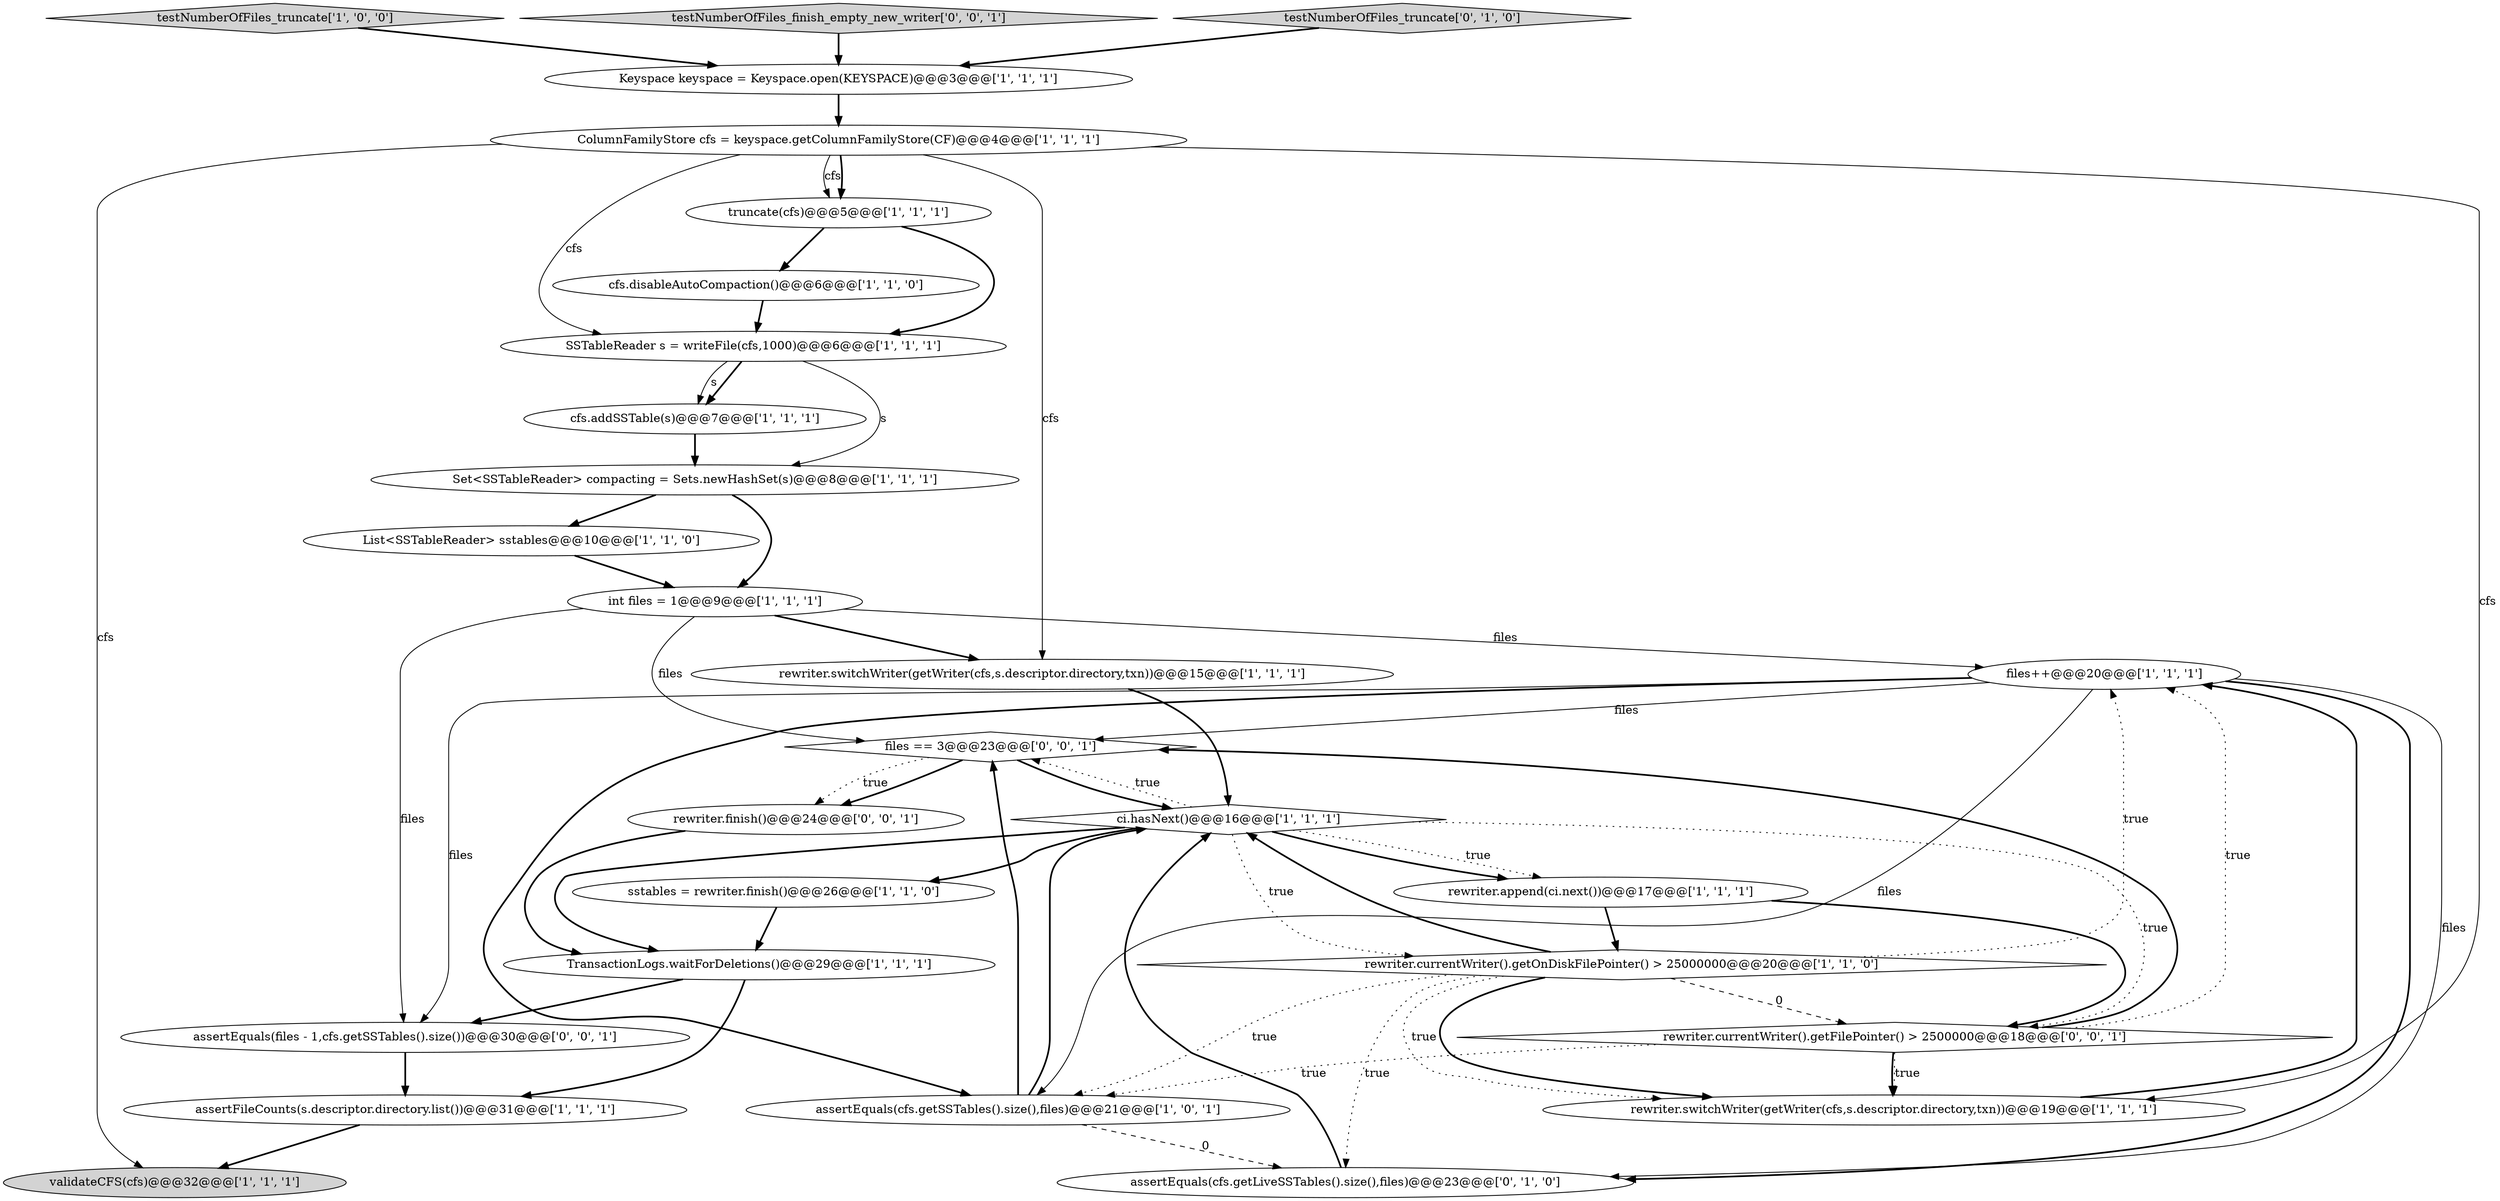 digraph {
1 [style = filled, label = "List<SSTableReader> sstables@@@10@@@['1', '1', '0']", fillcolor = white, shape = ellipse image = "AAA0AAABBB1BBB"];
25 [style = filled, label = "rewriter.currentWriter().getFilePointer() > 2500000@@@18@@@['0', '0', '1']", fillcolor = white, shape = diamond image = "AAA0AAABBB3BBB"];
17 [style = filled, label = "TransactionLogs.waitForDeletions()@@@29@@@['1', '1', '1']", fillcolor = white, shape = ellipse image = "AAA0AAABBB1BBB"];
19 [style = filled, label = "testNumberOfFiles_truncate['1', '0', '0']", fillcolor = lightgray, shape = diamond image = "AAA0AAABBB1BBB"];
7 [style = filled, label = "rewriter.currentWriter().getOnDiskFilePointer() > 25000000@@@20@@@['1', '1', '0']", fillcolor = white, shape = diamond image = "AAA0AAABBB1BBB"];
8 [style = filled, label = "files++@@@20@@@['1', '1', '1']", fillcolor = white, shape = ellipse image = "AAA0AAABBB1BBB"];
0 [style = filled, label = "int files = 1@@@9@@@['1', '1', '1']", fillcolor = white, shape = ellipse image = "AAA0AAABBB1BBB"];
16 [style = filled, label = "rewriter.switchWriter(getWriter(cfs,s.descriptor.directory,txn))@@@19@@@['1', '1', '1']", fillcolor = white, shape = ellipse image = "AAA0AAABBB1BBB"];
4 [style = filled, label = "ColumnFamilyStore cfs = keyspace.getColumnFamilyStore(CF)@@@4@@@['1', '1', '1']", fillcolor = white, shape = ellipse image = "AAA0AAABBB1BBB"];
5 [style = filled, label = "Set<SSTableReader> compacting = Sets.newHashSet(s)@@@8@@@['1', '1', '1']", fillcolor = white, shape = ellipse image = "AAA0AAABBB1BBB"];
24 [style = filled, label = "assertEquals(files - 1,cfs.getSSTables().size())@@@30@@@['0', '0', '1']", fillcolor = white, shape = ellipse image = "AAA0AAABBB3BBB"];
10 [style = filled, label = "validateCFS(cfs)@@@32@@@['1', '1', '1']", fillcolor = lightgray, shape = ellipse image = "AAA0AAABBB1BBB"];
26 [style = filled, label = "files == 3@@@23@@@['0', '0', '1']", fillcolor = white, shape = diamond image = "AAA0AAABBB3BBB"];
15 [style = filled, label = "truncate(cfs)@@@5@@@['1', '1', '1']", fillcolor = white, shape = ellipse image = "AAA0AAABBB1BBB"];
27 [style = filled, label = "testNumberOfFiles_finish_empty_new_writer['0', '0', '1']", fillcolor = lightgray, shape = diamond image = "AAA0AAABBB3BBB"];
18 [style = filled, label = "Keyspace keyspace = Keyspace.open(KEYSPACE)@@@3@@@['1', '1', '1']", fillcolor = white, shape = ellipse image = "AAA0AAABBB1BBB"];
3 [style = filled, label = "SSTableReader s = writeFile(cfs,1000)@@@6@@@['1', '1', '1']", fillcolor = white, shape = ellipse image = "AAA0AAABBB1BBB"];
21 [style = filled, label = "assertEquals(cfs.getLiveSSTables().size(),files)@@@23@@@['0', '1', '0']", fillcolor = white, shape = ellipse image = "AAA1AAABBB2BBB"];
22 [style = filled, label = "testNumberOfFiles_truncate['0', '1', '0']", fillcolor = lightgray, shape = diamond image = "AAA0AAABBB2BBB"];
23 [style = filled, label = "rewriter.finish()@@@24@@@['0', '0', '1']", fillcolor = white, shape = ellipse image = "AAA0AAABBB3BBB"];
20 [style = filled, label = "sstables = rewriter.finish()@@@26@@@['1', '1', '0']", fillcolor = white, shape = ellipse image = "AAA0AAABBB1BBB"];
2 [style = filled, label = "assertEquals(cfs.getSSTables().size(),files)@@@21@@@['1', '0', '1']", fillcolor = white, shape = ellipse image = "AAA0AAABBB1BBB"];
13 [style = filled, label = "cfs.disableAutoCompaction()@@@6@@@['1', '1', '0']", fillcolor = white, shape = ellipse image = "AAA0AAABBB1BBB"];
11 [style = filled, label = "cfs.addSSTable(s)@@@7@@@['1', '1', '1']", fillcolor = white, shape = ellipse image = "AAA0AAABBB1BBB"];
14 [style = filled, label = "rewriter.append(ci.next())@@@17@@@['1', '1', '1']", fillcolor = white, shape = ellipse image = "AAA0AAABBB1BBB"];
9 [style = filled, label = "assertFileCounts(s.descriptor.directory.list())@@@31@@@['1', '1', '1']", fillcolor = white, shape = ellipse image = "AAA0AAABBB1BBB"];
6 [style = filled, label = "rewriter.switchWriter(getWriter(cfs,s.descriptor.directory,txn))@@@15@@@['1', '1', '1']", fillcolor = white, shape = ellipse image = "AAA0AAABBB1BBB"];
12 [style = filled, label = "ci.hasNext()@@@16@@@['1', '1', '1']", fillcolor = white, shape = diamond image = "AAA0AAABBB1BBB"];
0->6 [style = bold, label=""];
7->2 [style = dotted, label="true"];
12->7 [style = dotted, label="true"];
12->25 [style = dotted, label="true"];
4->16 [style = solid, label="cfs"];
14->7 [style = bold, label=""];
3->5 [style = solid, label="s"];
3->11 [style = bold, label=""];
7->21 [style = dotted, label="true"];
2->26 [style = bold, label=""];
12->14 [style = dotted, label="true"];
3->11 [style = solid, label="s"];
12->14 [style = bold, label=""];
25->8 [style = dotted, label="true"];
7->8 [style = dotted, label="true"];
5->1 [style = bold, label=""];
4->3 [style = solid, label="cfs"];
25->26 [style = bold, label=""];
7->16 [style = bold, label=""];
25->16 [style = dotted, label="true"];
16->8 [style = bold, label=""];
8->2 [style = solid, label="files"];
4->15 [style = solid, label="cfs"];
12->26 [style = dotted, label="true"];
8->24 [style = solid, label="files"];
4->6 [style = solid, label="cfs"];
7->25 [style = dashed, label="0"];
8->26 [style = solid, label="files"];
8->21 [style = bold, label=""];
0->26 [style = solid, label="files"];
21->12 [style = bold, label=""];
26->23 [style = dotted, label="true"];
5->0 [style = bold, label=""];
8->2 [style = bold, label=""];
12->17 [style = bold, label=""];
7->12 [style = bold, label=""];
25->16 [style = bold, label=""];
17->24 [style = bold, label=""];
0->8 [style = solid, label="files"];
0->24 [style = solid, label="files"];
17->9 [style = bold, label=""];
12->20 [style = bold, label=""];
15->13 [style = bold, label=""];
6->12 [style = bold, label=""];
22->18 [style = bold, label=""];
15->3 [style = bold, label=""];
11->5 [style = bold, label=""];
14->25 [style = bold, label=""];
13->3 [style = bold, label=""];
20->17 [style = bold, label=""];
26->12 [style = bold, label=""];
26->23 [style = bold, label=""];
24->9 [style = bold, label=""];
27->18 [style = bold, label=""];
4->10 [style = solid, label="cfs"];
8->21 [style = solid, label="files"];
2->21 [style = dashed, label="0"];
4->15 [style = bold, label=""];
23->17 [style = bold, label=""];
19->18 [style = bold, label=""];
25->2 [style = dotted, label="true"];
7->16 [style = dotted, label="true"];
2->12 [style = bold, label=""];
18->4 [style = bold, label=""];
9->10 [style = bold, label=""];
1->0 [style = bold, label=""];
}
